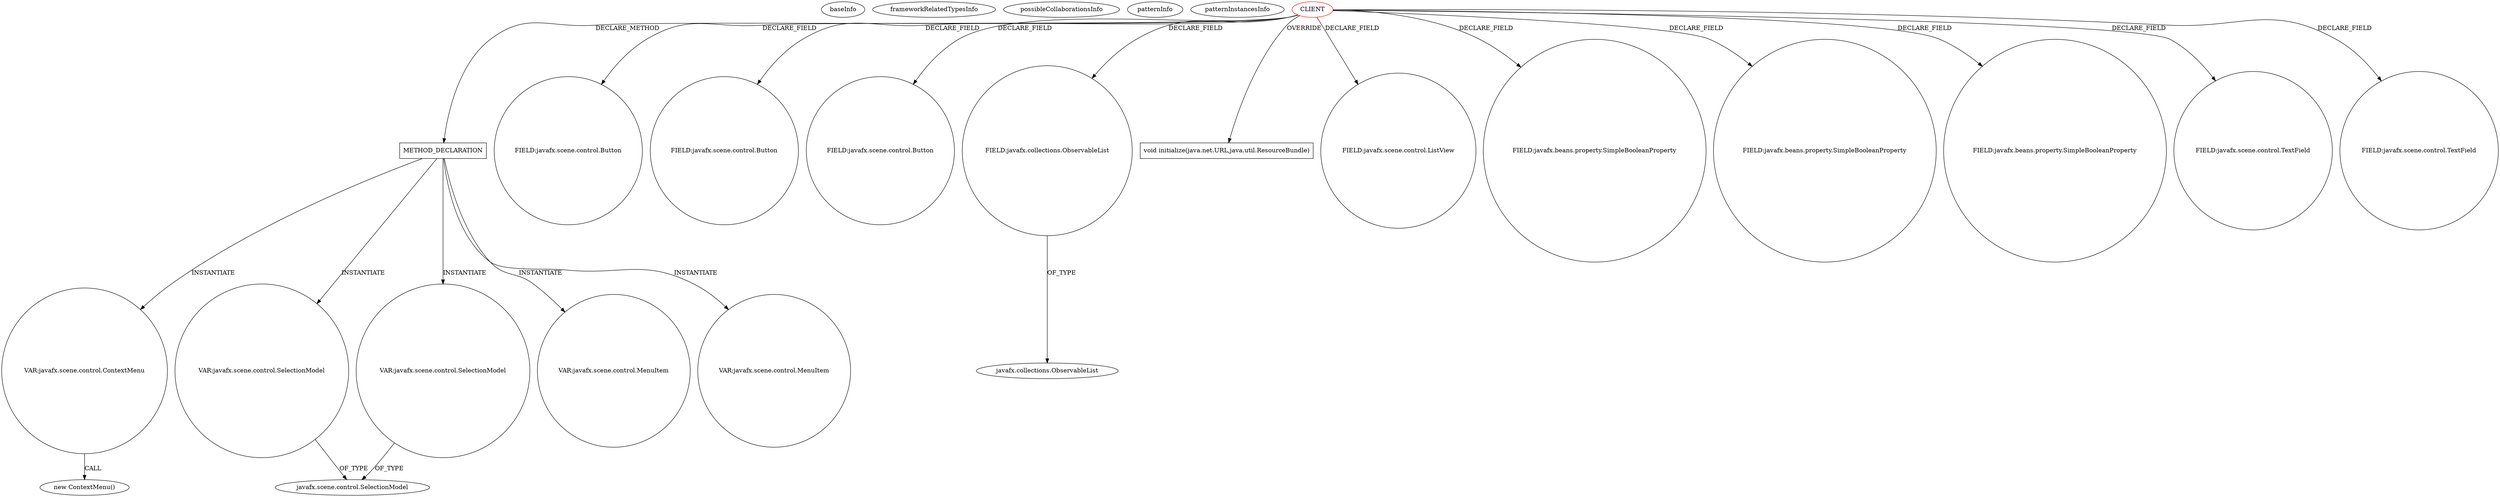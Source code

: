 digraph {
baseInfo[graphId=2669,category="pattern",isAnonymous=false,possibleRelation=false]
frameworkRelatedTypesInfo[]
possibleCollaborationsInfo[]
patternInfo[frequency=2.0,patternRootClient=0]
patternInstancesInfo[0="hock323-eventManager~/hock323-eventManager/EventManager-master/src/eventManager/controller/pokerTournament/TournamentController.java~TournamentController~3009",1="hock323-eventManager~/hock323-eventManager/EventManager-master/src/eventManager/controller/pokerTournament/PrizesController.java~PrizesController~2951"]
934[label="new ContextMenu()",vertexType="CONSTRUCTOR_CALL",isFrameworkType=false]
935[label="VAR:javafx.scene.control.ContextMenu",vertexType="VARIABLE_EXPRESION",isFrameworkType=false,shape=circle]
897[label="METHOD_DECLARATION",vertexType="CLIENT_METHOD_DECLARATION",isFrameworkType=false,shape=box]
0[label="CLIENT",vertexType="ROOT_CLIENT_CLASS_DECLARATION",isFrameworkType=false,color=red]
8[label="FIELD:javafx.scene.control.Button",vertexType="FIELD_DECLARATION",isFrameworkType=false,shape=circle]
142[label="FIELD:javafx.scene.control.Button",vertexType="FIELD_DECLARATION",isFrameworkType=false,shape=circle]
4[label="FIELD:javafx.scene.control.Button",vertexType="FIELD_DECLARATION",isFrameworkType=false,shape=circle]
146[label="FIELD:javafx.collections.ObservableList",vertexType="FIELD_DECLARATION",isFrameworkType=false,shape=circle]
147[label="javafx.collections.ObservableList",vertexType="FRAMEWORK_INTERFACE_TYPE",isFrameworkType=false]
924[label="VAR:javafx.scene.control.SelectionModel",vertexType="VARIABLE_EXPRESION",isFrameworkType=false,shape=circle]
269[label="javafx.scene.control.SelectionModel",vertexType="FRAMEWORK_CLASS_TYPE",isFrameworkType=false]
929[label="VAR:javafx.scene.control.SelectionModel",vertexType="VARIABLE_EXPRESION",isFrameworkType=false,shape=circle]
152[label="void initialize(java.net.URL,java.util.ResourceBundle)",vertexType="OVERRIDING_METHOD_DECLARATION",isFrameworkType=false,shape=box]
2[label="FIELD:javafx.scene.control.ListView",vertexType="FIELD_DECLARATION",isFrameworkType=false,shape=circle]
942[label="VAR:javafx.scene.control.MenuItem",vertexType="VARIABLE_EXPRESION",isFrameworkType=false,shape=circle]
938[label="VAR:javafx.scene.control.MenuItem",vertexType="VARIABLE_EXPRESION",isFrameworkType=false,shape=circle]
38[label="FIELD:javafx.beans.property.SimpleBooleanProperty",vertexType="FIELD_DECLARATION",isFrameworkType=false,shape=circle]
46[label="FIELD:javafx.beans.property.SimpleBooleanProperty",vertexType="FIELD_DECLARATION",isFrameworkType=false,shape=circle]
36[label="FIELD:javafx.beans.property.SimpleBooleanProperty",vertexType="FIELD_DECLARATION",isFrameworkType=false,shape=circle]
12[label="FIELD:javafx.scene.control.TextField",vertexType="FIELD_DECLARATION",isFrameworkType=false,shape=circle]
67[label="FIELD:javafx.scene.control.TextField",vertexType="FIELD_DECLARATION",isFrameworkType=false,shape=circle]
897->938[label="INSTANTIATE"]
0->2[label="DECLARE_FIELD"]
0->46[label="DECLARE_FIELD"]
924->269[label="OF_TYPE"]
0->36[label="DECLARE_FIELD"]
0->38[label="DECLARE_FIELD"]
0->4[label="DECLARE_FIELD"]
929->269[label="OF_TYPE"]
0->12[label="DECLARE_FIELD"]
897->942[label="INSTANTIATE"]
0->152[label="OVERRIDE"]
0->8[label="DECLARE_FIELD"]
146->147[label="OF_TYPE"]
897->924[label="INSTANTIATE"]
0->67[label="DECLARE_FIELD"]
935->934[label="CALL"]
897->929[label="INSTANTIATE"]
0->146[label="DECLARE_FIELD"]
0->142[label="DECLARE_FIELD"]
0->897[label="DECLARE_METHOD"]
897->935[label="INSTANTIATE"]
}
